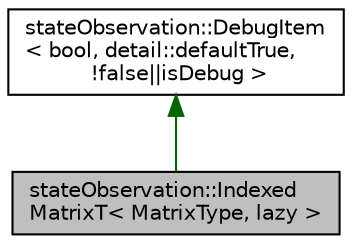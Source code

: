 digraph "stateObservation::IndexedMatrixT&lt; MatrixType, lazy &gt;"
{
 // LATEX_PDF_SIZE
  edge [fontname="Helvetica",fontsize="10",labelfontname="Helvetica",labelfontsize="10"];
  node [fontname="Helvetica",fontsize="10",shape=record];
  Node1 [label="stateObservation::Indexed\lMatrixT\< MatrixType, lazy \>",height=0.2,width=0.4,color="black", fillcolor="grey75", style="filled", fontcolor="black",tooltip="This class describes a structure composed by a matrix of a given size and a time-index parameter...."];
  Node2 -> Node1 [dir="back",color="darkgreen",fontsize="10",style="solid",fontname="Helvetica"];
  Node2 [label="stateObservation::DebugItem\l\< bool, detail::defaultTrue,\l !false\|\|isDebug \>",height=0.2,width=0.4,color="black", fillcolor="white", style="filled",URL="$classstateObservation_1_1DebugItem.html",tooltip=" "];
}
